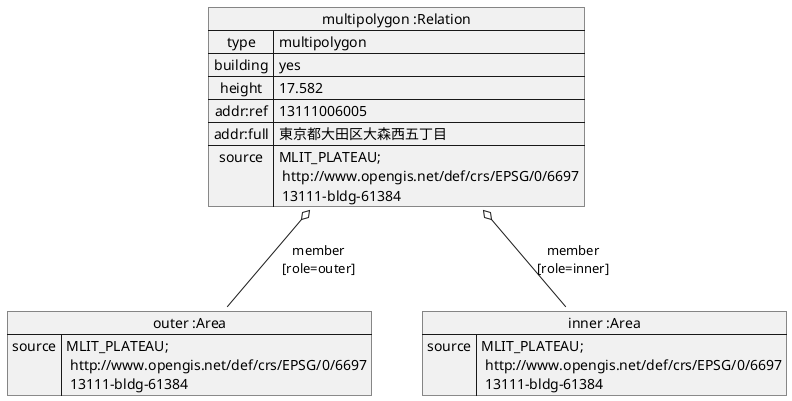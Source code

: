 @startuml
map "multipolygon :Relation" as multipolygon {
 type => multipolygon
 building => yes
 height => 17.582
 addr:ref => 13111006005
 addr:full => 東京都大田区大森西五丁目
 source => MLIT_PLATEAU;\n http://www.opengis.net/def/crs/EPSG/0/6697\n 13111-bldg-61384
}
map "outer :Area" as outer {
 source => MLIT_PLATEAU;\n http://www.opengis.net/def/crs/EPSG/0/6697\n 13111-bldg-61384
}
map "inner :Area" as a {
 source => MLIT_PLATEAU;\n http://www.opengis.net/def/crs/EPSG/0/6697\n 13111-bldg-61384
}

multipolygon o-- outer : member\n[role=outer]
multipolygon o-- a : member\n[role=inner]
@enduml
